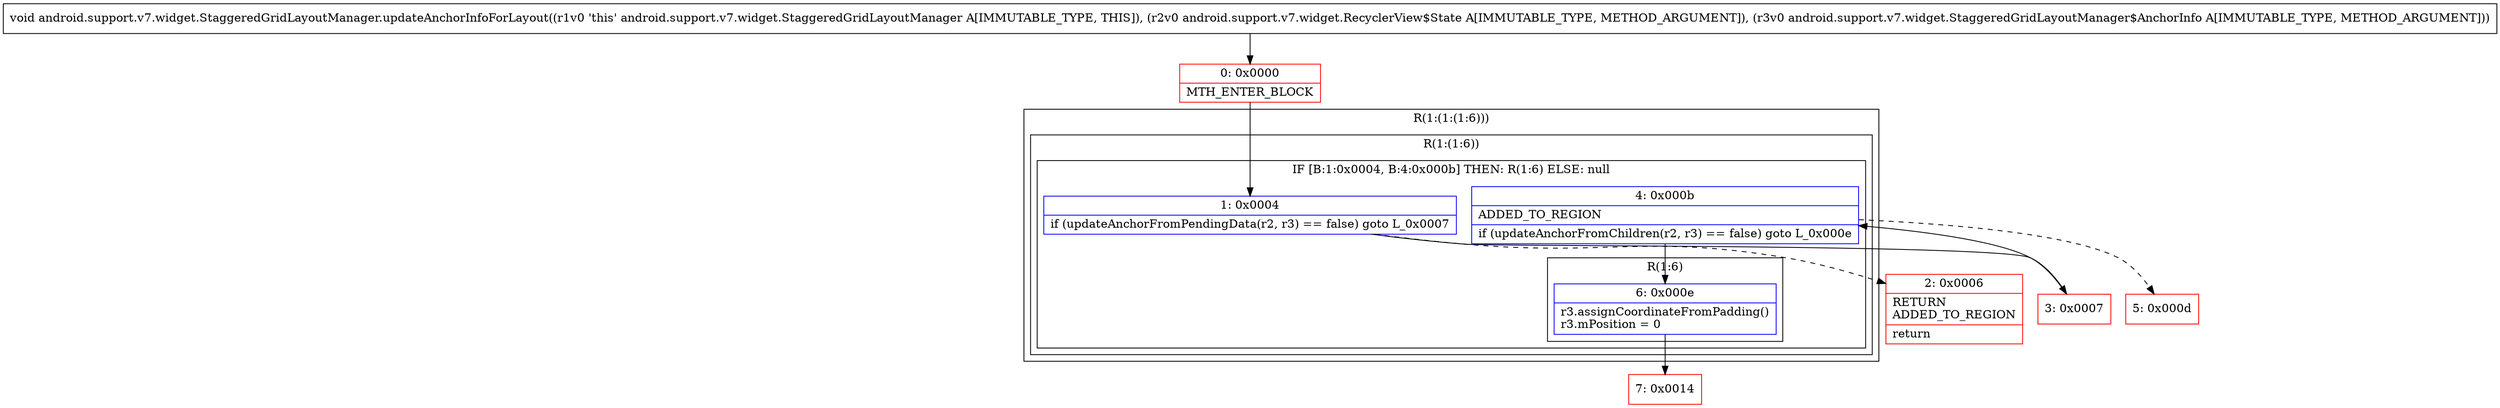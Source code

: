 digraph "CFG forandroid.support.v7.widget.StaggeredGridLayoutManager.updateAnchorInfoForLayout(Landroid\/support\/v7\/widget\/RecyclerView$State;Landroid\/support\/v7\/widget\/StaggeredGridLayoutManager$AnchorInfo;)V" {
subgraph cluster_Region_1533239510 {
label = "R(1:(1:(1:6)))";
node [shape=record,color=blue];
subgraph cluster_Region_126189224 {
label = "R(1:(1:6))";
node [shape=record,color=blue];
subgraph cluster_IfRegion_1407696069 {
label = "IF [B:1:0x0004, B:4:0x000b] THEN: R(1:6) ELSE: null";
node [shape=record,color=blue];
Node_1 [shape=record,label="{1\:\ 0x0004|if (updateAnchorFromPendingData(r2, r3) == false) goto L_0x0007\l}"];
Node_4 [shape=record,label="{4\:\ 0x000b|ADDED_TO_REGION\l|if (updateAnchorFromChildren(r2, r3) == false) goto L_0x000e\l}"];
subgraph cluster_Region_1125329857 {
label = "R(1:6)";
node [shape=record,color=blue];
Node_6 [shape=record,label="{6\:\ 0x000e|r3.assignCoordinateFromPadding()\lr3.mPosition = 0\l}"];
}
}
}
}
Node_0 [shape=record,color=red,label="{0\:\ 0x0000|MTH_ENTER_BLOCK\l}"];
Node_2 [shape=record,color=red,label="{2\:\ 0x0006|RETURN\lADDED_TO_REGION\l|return\l}"];
Node_3 [shape=record,color=red,label="{3\:\ 0x0007}"];
Node_5 [shape=record,color=red,label="{5\:\ 0x000d}"];
Node_7 [shape=record,color=red,label="{7\:\ 0x0014}"];
MethodNode[shape=record,label="{void android.support.v7.widget.StaggeredGridLayoutManager.updateAnchorInfoForLayout((r1v0 'this' android.support.v7.widget.StaggeredGridLayoutManager A[IMMUTABLE_TYPE, THIS]), (r2v0 android.support.v7.widget.RecyclerView$State A[IMMUTABLE_TYPE, METHOD_ARGUMENT]), (r3v0 android.support.v7.widget.StaggeredGridLayoutManager$AnchorInfo A[IMMUTABLE_TYPE, METHOD_ARGUMENT])) }"];
MethodNode -> Node_0;
Node_1 -> Node_2[style=dashed];
Node_1 -> Node_3;
Node_4 -> Node_5[style=dashed];
Node_4 -> Node_6;
Node_6 -> Node_7;
Node_0 -> Node_1;
Node_3 -> Node_4;
}

